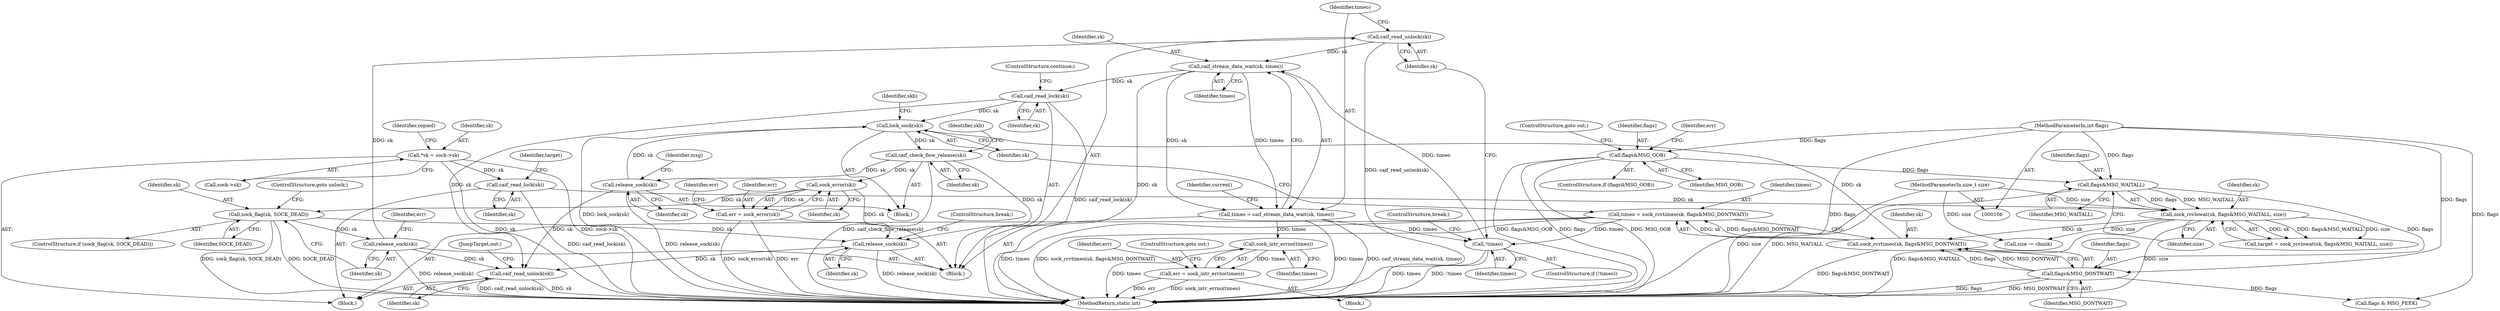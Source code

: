 digraph "0_linux_f3d3342602f8bcbf37d7c46641cb9bca7618eb1c_12@API" {
"1000235" [label="(Call,caif_read_unlock(sk))"];
"1000225" [label="(Call,release_sock(sk))"];
"1000221" [label="(Call,sock_flag(sk, SOCK_DEAD))"];
"1000193" [label="(Call,sock_error(sk))"];
"1000179" [label="(Call,caif_check_flow_release(sk))"];
"1000170" [label="(Call,lock_sock(sk))"];
"1000258" [label="(Call,release_sock(sk))"];
"1000251" [label="(Call,caif_read_lock(sk))"];
"1000239" [label="(Call,caif_stream_data_wait(sk, timeo))"];
"1000235" [label="(Call,caif_read_unlock(sk))"];
"1000232" [label="(Call,!timeo)"];
"1000237" [label="(Call,timeo = caif_stream_data_wait(sk, timeo))"];
"1000159" [label="(Call,timeo = sock_rcvtimeo(sk, flags&MSG_DONTWAIT))"];
"1000161" [label="(Call,sock_rcvtimeo(sk, flags&MSG_DONTWAIT))"];
"1000153" [label="(Call,sock_rcvlowat(sk, flags&MSG_WAITALL, size))"];
"1000149" [label="(Call,caif_read_lock(sk))"];
"1000114" [label="(Call,*sk = sock->sk)"];
"1000155" [label="(Call,flags&MSG_WAITALL)"];
"1000134" [label="(Call,flags&MSG_OOB)"];
"1000111" [label="(MethodParameterIn,int flags)"];
"1000110" [label="(MethodParameterIn,size_t size)"];
"1000163" [label="(Call,flags&MSG_DONTWAIT)"];
"1000248" [label="(Call,sock_intr_errno(timeo))"];
"1000246" [label="(Call,err = sock_intr_errno(timeo))"];
"1000191" [label="(Call,err = sock_error(sk))"];
"1000324" [label="(Call,caif_read_unlock(sk))"];
"1000255" [label="(Call,release_sock(sk))"];
"1000111" [label="(MethodParameterIn,int flags)"];
"1000222" [label="(Identifier,sk)"];
"1000153" [label="(Call,sock_rcvlowat(sk, flags&MSG_WAITALL, size))"];
"1000235" [label="(Call,caif_read_unlock(sk))"];
"1000114" [label="(Call,*sk = sock->sk)"];
"1000236" [label="(Identifier,sk)"];
"1000225" [label="(Call,release_sock(sk))"];
"1000247" [label="(Identifier,err)"];
"1000116" [label="(Call,sock->sk)"];
"1000326" [label="(JumpTarget,out:)"];
"1000171" [label="(Identifier,sk)"];
"1000154" [label="(Identifier,sk)"];
"1000288" [label="(Call,size -= chunk)"];
"1000234" [label="(ControlStructure,break;)"];
"1000240" [label="(Identifier,sk)"];
"1000250" [label="(ControlStructure,goto out;)"];
"1000232" [label="(Call,!timeo)"];
"1000293" [label="(Call,flags & MSG_PEEK)"];
"1000193" [label="(Call,sock_error(sk))"];
"1000255" [label="(Call,release_sock(sk))"];
"1000180" [label="(Identifier,sk)"];
"1000228" [label="(Identifier,err)"];
"1000258" [label="(Call,release_sock(sk))"];
"1000135" [label="(Identifier,flags)"];
"1000233" [label="(Identifier,timeo)"];
"1000110" [label="(MethodParameterIn,size_t size)"];
"1000156" [label="(Identifier,flags)"];
"1000183" [label="(Identifier,skb)"];
"1000112" [label="(Block,)"];
"1000241" [label="(Identifier,timeo)"];
"1000151" [label="(Call,target = sock_rcvlowat(sk, flags&MSG_WAITALL, size))"];
"1000249" [label="(Identifier,timeo)"];
"1000192" [label="(Identifier,err)"];
"1000165" [label="(Identifier,MSG_DONTWAIT)"];
"1000139" [label="(Identifier,err)"];
"1000173" [label="(Identifier,skb)"];
"1000115" [label="(Identifier,sk)"];
"1000324" [label="(Call,caif_read_unlock(sk))"];
"1000158" [label="(Identifier,size)"];
"1000161" [label="(Call,sock_rcvtimeo(sk, flags&MSG_DONTWAIT))"];
"1000231" [label="(ControlStructure,if (!timeo))"];
"1000194" [label="(Identifier,sk)"];
"1000196" [label="(Identifier,err)"];
"1000152" [label="(Identifier,target)"];
"1000185" [label="(Block,)"];
"1000221" [label="(Call,sock_flag(sk, SOCK_DEAD))"];
"1000220" [label="(ControlStructure,if (sock_flag(sk, SOCK_DEAD)))"];
"1000259" [label="(Identifier,sk)"];
"1000159" [label="(Call,timeo = sock_rcvtimeo(sk, flags&MSG_DONTWAIT))"];
"1000162" [label="(Identifier,sk)"];
"1000245" [label="(Block,)"];
"1000237" [label="(Call,timeo = caif_stream_data_wait(sk, timeo))"];
"1000150" [label="(Identifier,sk)"];
"1000226" [label="(Identifier,sk)"];
"1000191" [label="(Call,err = sock_error(sk))"];
"1000121" [label="(Identifier,copied)"];
"1000149" [label="(Call,caif_read_lock(sk))"];
"1000256" [label="(Identifier,sk)"];
"1000160" [label="(Identifier,timeo)"];
"1000325" [label="(Identifier,sk)"];
"1000224" [label="(ControlStructure,goto unlock;)"];
"1000157" [label="(Identifier,MSG_WAITALL)"];
"1000246" [label="(Call,err = sock_intr_errno(timeo))"];
"1000239" [label="(Call,caif_stream_data_wait(sk, timeo))"];
"1000238" [label="(Identifier,timeo)"];
"1000167" [label="(Block,)"];
"1000253" [label="(ControlStructure,continue;)"];
"1000155" [label="(Call,flags&MSG_WAITALL)"];
"1000133" [label="(ControlStructure,if (flags&MSG_OOB))"];
"1000263" [label="(Identifier,msg)"];
"1000257" [label="(ControlStructure,break;)"];
"1000163" [label="(Call,flags&MSG_DONTWAIT)"];
"1000244" [label="(Identifier,current)"];
"1000328" [label="(MethodReturn,static int)"];
"1000137" [label="(ControlStructure,goto out;)"];
"1000252" [label="(Identifier,sk)"];
"1000179" [label="(Call,caif_check_flow_release(sk))"];
"1000223" [label="(Identifier,SOCK_DEAD)"];
"1000164" [label="(Identifier,flags)"];
"1000170" [label="(Call,lock_sock(sk))"];
"1000136" [label="(Identifier,MSG_OOB)"];
"1000251" [label="(Call,caif_read_lock(sk))"];
"1000248" [label="(Call,sock_intr_errno(timeo))"];
"1000134" [label="(Call,flags&MSG_OOB)"];
"1000235" -> "1000185"  [label="AST: "];
"1000235" -> "1000236"  [label="CFG: "];
"1000236" -> "1000235"  [label="AST: "];
"1000238" -> "1000235"  [label="CFG: "];
"1000235" -> "1000328"  [label="DDG: caif_read_unlock(sk)"];
"1000225" -> "1000235"  [label="DDG: sk"];
"1000235" -> "1000239"  [label="DDG: sk"];
"1000225" -> "1000185"  [label="AST: "];
"1000225" -> "1000226"  [label="CFG: "];
"1000226" -> "1000225"  [label="AST: "];
"1000228" -> "1000225"  [label="CFG: "];
"1000225" -> "1000328"  [label="DDG: release_sock(sk)"];
"1000221" -> "1000225"  [label="DDG: sk"];
"1000225" -> "1000324"  [label="DDG: sk"];
"1000221" -> "1000220"  [label="AST: "];
"1000221" -> "1000223"  [label="CFG: "];
"1000222" -> "1000221"  [label="AST: "];
"1000223" -> "1000221"  [label="AST: "];
"1000224" -> "1000221"  [label="CFG: "];
"1000226" -> "1000221"  [label="CFG: "];
"1000221" -> "1000328"  [label="DDG: sock_flag(sk, SOCK_DEAD)"];
"1000221" -> "1000328"  [label="DDG: SOCK_DEAD"];
"1000193" -> "1000221"  [label="DDG: sk"];
"1000221" -> "1000255"  [label="DDG: sk"];
"1000193" -> "1000191"  [label="AST: "];
"1000193" -> "1000194"  [label="CFG: "];
"1000194" -> "1000193"  [label="AST: "];
"1000191" -> "1000193"  [label="CFG: "];
"1000193" -> "1000191"  [label="DDG: sk"];
"1000179" -> "1000193"  [label="DDG: sk"];
"1000193" -> "1000255"  [label="DDG: sk"];
"1000179" -> "1000167"  [label="AST: "];
"1000179" -> "1000180"  [label="CFG: "];
"1000180" -> "1000179"  [label="AST: "];
"1000183" -> "1000179"  [label="CFG: "];
"1000179" -> "1000328"  [label="DDG: caif_check_flow_release(sk)"];
"1000170" -> "1000179"  [label="DDG: sk"];
"1000179" -> "1000255"  [label="DDG: sk"];
"1000179" -> "1000258"  [label="DDG: sk"];
"1000170" -> "1000167"  [label="AST: "];
"1000170" -> "1000171"  [label="CFG: "];
"1000171" -> "1000170"  [label="AST: "];
"1000173" -> "1000170"  [label="CFG: "];
"1000170" -> "1000328"  [label="DDG: lock_sock(sk)"];
"1000258" -> "1000170"  [label="DDG: sk"];
"1000251" -> "1000170"  [label="DDG: sk"];
"1000161" -> "1000170"  [label="DDG: sk"];
"1000258" -> "1000167"  [label="AST: "];
"1000258" -> "1000259"  [label="CFG: "];
"1000259" -> "1000258"  [label="AST: "];
"1000263" -> "1000258"  [label="CFG: "];
"1000258" -> "1000328"  [label="DDG: release_sock(sk)"];
"1000258" -> "1000324"  [label="DDG: sk"];
"1000251" -> "1000185"  [label="AST: "];
"1000251" -> "1000252"  [label="CFG: "];
"1000252" -> "1000251"  [label="AST: "];
"1000253" -> "1000251"  [label="CFG: "];
"1000251" -> "1000328"  [label="DDG: caif_read_lock(sk)"];
"1000239" -> "1000251"  [label="DDG: sk"];
"1000251" -> "1000324"  [label="DDG: sk"];
"1000239" -> "1000237"  [label="AST: "];
"1000239" -> "1000241"  [label="CFG: "];
"1000240" -> "1000239"  [label="AST: "];
"1000241" -> "1000239"  [label="AST: "];
"1000237" -> "1000239"  [label="CFG: "];
"1000239" -> "1000328"  [label="DDG: sk"];
"1000239" -> "1000237"  [label="DDG: sk"];
"1000239" -> "1000237"  [label="DDG: timeo"];
"1000232" -> "1000239"  [label="DDG: timeo"];
"1000232" -> "1000231"  [label="AST: "];
"1000232" -> "1000233"  [label="CFG: "];
"1000233" -> "1000232"  [label="AST: "];
"1000234" -> "1000232"  [label="CFG: "];
"1000236" -> "1000232"  [label="CFG: "];
"1000232" -> "1000328"  [label="DDG: timeo"];
"1000232" -> "1000328"  [label="DDG: !timeo"];
"1000237" -> "1000232"  [label="DDG: timeo"];
"1000159" -> "1000232"  [label="DDG: timeo"];
"1000237" -> "1000185"  [label="AST: "];
"1000238" -> "1000237"  [label="AST: "];
"1000244" -> "1000237"  [label="CFG: "];
"1000237" -> "1000328"  [label="DDG: caif_stream_data_wait(sk, timeo)"];
"1000237" -> "1000328"  [label="DDG: timeo"];
"1000237" -> "1000248"  [label="DDG: timeo"];
"1000159" -> "1000112"  [label="AST: "];
"1000159" -> "1000161"  [label="CFG: "];
"1000160" -> "1000159"  [label="AST: "];
"1000161" -> "1000159"  [label="AST: "];
"1000171" -> "1000159"  [label="CFG: "];
"1000159" -> "1000328"  [label="DDG: timeo"];
"1000159" -> "1000328"  [label="DDG: sock_rcvtimeo(sk, flags&MSG_DONTWAIT)"];
"1000161" -> "1000159"  [label="DDG: sk"];
"1000161" -> "1000159"  [label="DDG: flags&MSG_DONTWAIT"];
"1000161" -> "1000163"  [label="CFG: "];
"1000162" -> "1000161"  [label="AST: "];
"1000163" -> "1000161"  [label="AST: "];
"1000161" -> "1000328"  [label="DDG: flags&MSG_DONTWAIT"];
"1000153" -> "1000161"  [label="DDG: sk"];
"1000163" -> "1000161"  [label="DDG: flags"];
"1000163" -> "1000161"  [label="DDG: MSG_DONTWAIT"];
"1000153" -> "1000151"  [label="AST: "];
"1000153" -> "1000158"  [label="CFG: "];
"1000154" -> "1000153"  [label="AST: "];
"1000155" -> "1000153"  [label="AST: "];
"1000158" -> "1000153"  [label="AST: "];
"1000151" -> "1000153"  [label="CFG: "];
"1000153" -> "1000328"  [label="DDG: flags&MSG_WAITALL"];
"1000153" -> "1000328"  [label="DDG: size"];
"1000153" -> "1000151"  [label="DDG: sk"];
"1000153" -> "1000151"  [label="DDG: flags&MSG_WAITALL"];
"1000153" -> "1000151"  [label="DDG: size"];
"1000149" -> "1000153"  [label="DDG: sk"];
"1000155" -> "1000153"  [label="DDG: flags"];
"1000155" -> "1000153"  [label="DDG: MSG_WAITALL"];
"1000110" -> "1000153"  [label="DDG: size"];
"1000153" -> "1000288"  [label="DDG: size"];
"1000149" -> "1000112"  [label="AST: "];
"1000149" -> "1000150"  [label="CFG: "];
"1000150" -> "1000149"  [label="AST: "];
"1000152" -> "1000149"  [label="CFG: "];
"1000149" -> "1000328"  [label="DDG: caif_read_lock(sk)"];
"1000114" -> "1000149"  [label="DDG: sk"];
"1000114" -> "1000112"  [label="AST: "];
"1000114" -> "1000116"  [label="CFG: "];
"1000115" -> "1000114"  [label="AST: "];
"1000116" -> "1000114"  [label="AST: "];
"1000121" -> "1000114"  [label="CFG: "];
"1000114" -> "1000328"  [label="DDG: sk"];
"1000114" -> "1000328"  [label="DDG: sock->sk"];
"1000155" -> "1000157"  [label="CFG: "];
"1000156" -> "1000155"  [label="AST: "];
"1000157" -> "1000155"  [label="AST: "];
"1000158" -> "1000155"  [label="CFG: "];
"1000155" -> "1000328"  [label="DDG: MSG_WAITALL"];
"1000134" -> "1000155"  [label="DDG: flags"];
"1000111" -> "1000155"  [label="DDG: flags"];
"1000155" -> "1000163"  [label="DDG: flags"];
"1000134" -> "1000133"  [label="AST: "];
"1000134" -> "1000136"  [label="CFG: "];
"1000135" -> "1000134"  [label="AST: "];
"1000136" -> "1000134"  [label="AST: "];
"1000137" -> "1000134"  [label="CFG: "];
"1000139" -> "1000134"  [label="CFG: "];
"1000134" -> "1000328"  [label="DDG: flags&MSG_OOB"];
"1000134" -> "1000328"  [label="DDG: flags"];
"1000134" -> "1000328"  [label="DDG: MSG_OOB"];
"1000111" -> "1000134"  [label="DDG: flags"];
"1000111" -> "1000106"  [label="AST: "];
"1000111" -> "1000328"  [label="DDG: flags"];
"1000111" -> "1000163"  [label="DDG: flags"];
"1000111" -> "1000293"  [label="DDG: flags"];
"1000110" -> "1000106"  [label="AST: "];
"1000110" -> "1000328"  [label="DDG: size"];
"1000110" -> "1000288"  [label="DDG: size"];
"1000163" -> "1000165"  [label="CFG: "];
"1000164" -> "1000163"  [label="AST: "];
"1000165" -> "1000163"  [label="AST: "];
"1000163" -> "1000328"  [label="DDG: flags"];
"1000163" -> "1000328"  [label="DDG: MSG_DONTWAIT"];
"1000163" -> "1000293"  [label="DDG: flags"];
"1000248" -> "1000246"  [label="AST: "];
"1000248" -> "1000249"  [label="CFG: "];
"1000249" -> "1000248"  [label="AST: "];
"1000246" -> "1000248"  [label="CFG: "];
"1000248" -> "1000328"  [label="DDG: timeo"];
"1000248" -> "1000246"  [label="DDG: timeo"];
"1000246" -> "1000245"  [label="AST: "];
"1000247" -> "1000246"  [label="AST: "];
"1000250" -> "1000246"  [label="CFG: "];
"1000246" -> "1000328"  [label="DDG: sock_intr_errno(timeo)"];
"1000246" -> "1000328"  [label="DDG: err"];
"1000191" -> "1000185"  [label="AST: "];
"1000192" -> "1000191"  [label="AST: "];
"1000196" -> "1000191"  [label="CFG: "];
"1000191" -> "1000328"  [label="DDG: sock_error(sk)"];
"1000191" -> "1000328"  [label="DDG: err"];
"1000324" -> "1000112"  [label="AST: "];
"1000324" -> "1000325"  [label="CFG: "];
"1000325" -> "1000324"  [label="AST: "];
"1000326" -> "1000324"  [label="CFG: "];
"1000324" -> "1000328"  [label="DDG: caif_read_unlock(sk)"];
"1000324" -> "1000328"  [label="DDG: sk"];
"1000255" -> "1000324"  [label="DDG: sk"];
"1000255" -> "1000185"  [label="AST: "];
"1000255" -> "1000256"  [label="CFG: "];
"1000256" -> "1000255"  [label="AST: "];
"1000257" -> "1000255"  [label="CFG: "];
"1000255" -> "1000328"  [label="DDG: release_sock(sk)"];
}
